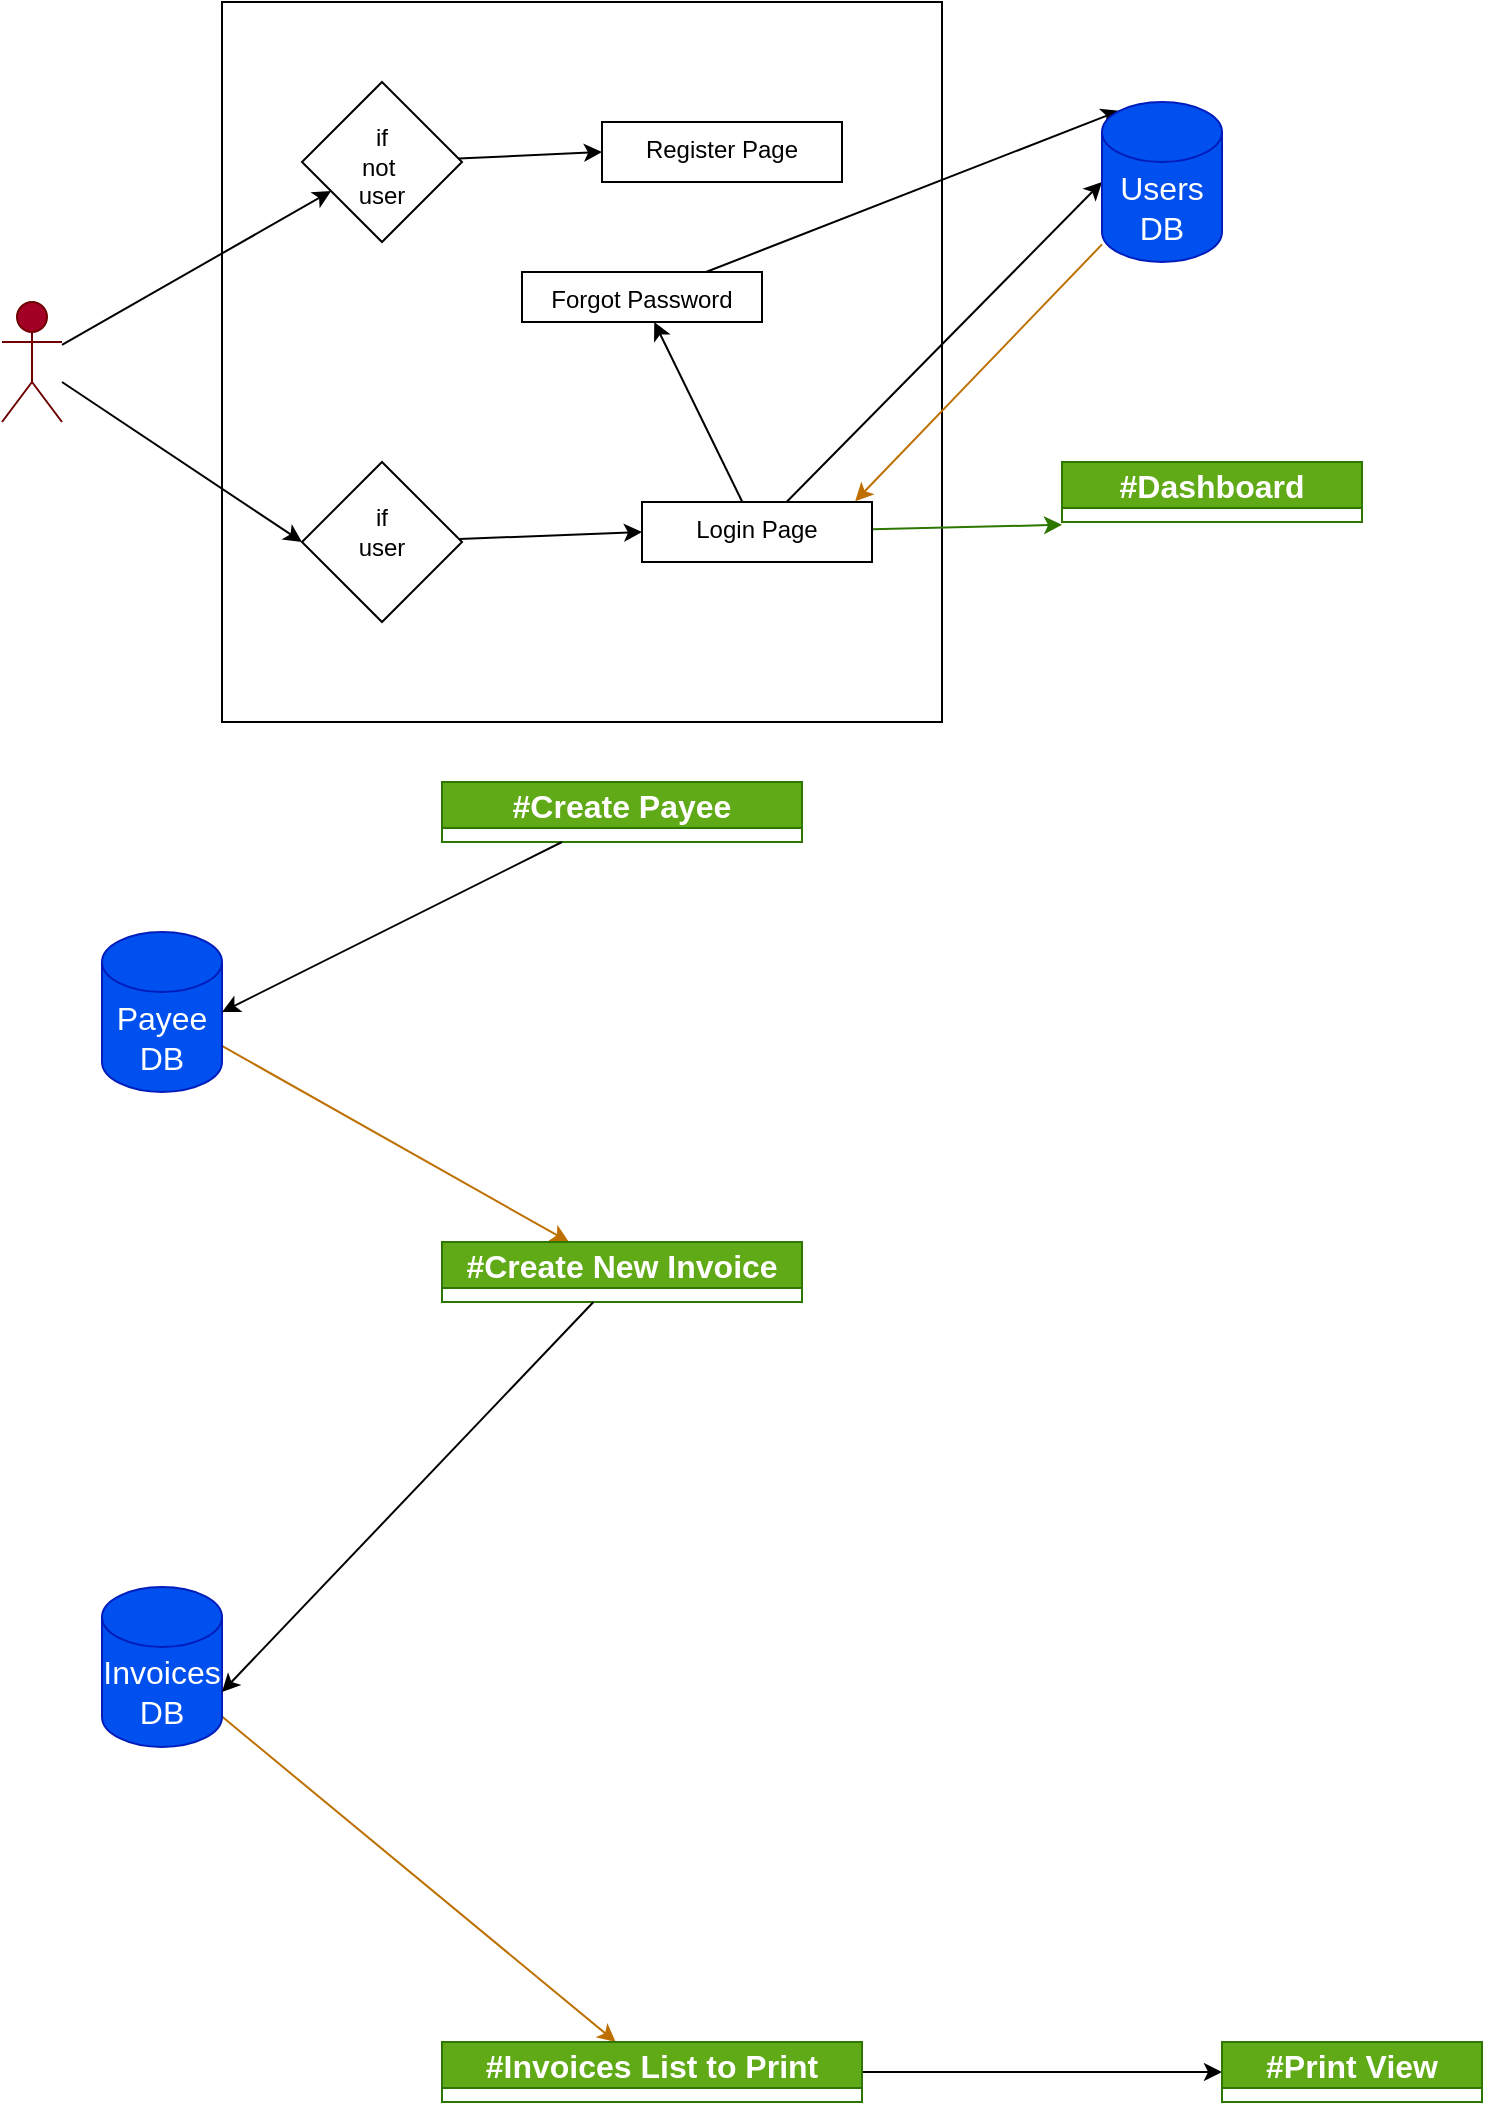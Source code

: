 <mxfile>
    <diagram id="NpAB2YyB5K4w3Ukpy-gc" name="Page-1">
        <mxGraphModel dx="1346" dy="1222" grid="1" gridSize="10" guides="1" tooltips="1" connect="1" arrows="1" fold="1" page="1" pageScale="1" pageWidth="827" pageHeight="1169" math="0" shadow="0">
            <root>
                <mxCell id="0"/>
                <mxCell id="1" parent="0"/>
                <mxCell id="2" value="" style="whiteSpace=wrap;html=1;aspect=fixed;" parent="1" vertex="1">
                    <mxGeometry x="170" y="80" width="360" height="360" as="geometry"/>
                </mxCell>
                <mxCell id="10" style="edgeStyle=none;html=1;" parent="1" source="3" target="8" edge="1">
                    <mxGeometry relative="1" as="geometry"/>
                </mxCell>
                <mxCell id="16" style="edgeStyle=none;html=1;entryX=0;entryY=0.5;entryDx=0;entryDy=0;" parent="1" source="3" target="15" edge="1">
                    <mxGeometry relative="1" as="geometry"/>
                </mxCell>
                <mxCell id="3" value="Users" style="shape=umlActor;verticalLabelPosition=bottom;verticalAlign=top;html=1;outlineConnect=0;fillColor=#a20025;fontColor=#ffffff;strokeColor=#6F0000;" parent="1" vertex="1">
                    <mxGeometry x="60" y="230" width="30" height="60" as="geometry"/>
                </mxCell>
                <mxCell id="21" value="" style="edgeStyle=none;html=1;" parent="1" source="4" target="20" edge="1">
                    <mxGeometry relative="1" as="geometry"/>
                </mxCell>
                <mxCell id="23" value="" style="edgeStyle=none;html=1;fillColor=#60a917;strokeColor=#2D7600;" parent="1" source="4" edge="1">
                    <mxGeometry relative="1" as="geometry">
                        <mxPoint x="590" y="341.412" as="targetPoint"/>
                    </mxGeometry>
                </mxCell>
                <mxCell id="27" style="edgeStyle=none;html=1;entryX=0;entryY=0.5;entryDx=0;entryDy=0;entryPerimeter=0;fontSize=16;" parent="1" source="4" target="24" edge="1">
                    <mxGeometry relative="1" as="geometry"/>
                </mxCell>
                <mxCell id="4" value="Login Page" style="whiteSpace=wrap;html=1;verticalAlign=top;" parent="1" vertex="1">
                    <mxGeometry x="380" y="330" width="115" height="30" as="geometry"/>
                </mxCell>
                <mxCell id="6" value="Register Page&lt;br&gt;" style="whiteSpace=wrap;html=1;verticalAlign=top;" parent="1" vertex="1">
                    <mxGeometry x="360" y="140" width="120" height="30" as="geometry"/>
                </mxCell>
                <mxCell id="12" style="edgeStyle=none;html=1;entryX=0;entryY=0.5;entryDx=0;entryDy=0;" parent="1" source="8" target="6" edge="1">
                    <mxGeometry relative="1" as="geometry"/>
                </mxCell>
                <mxCell id="8" value="&lt;br&gt;if&lt;br&gt;not&amp;nbsp;&lt;br&gt;user" style="rhombus;whiteSpace=wrap;html=1;verticalAlign=top;" parent="1" vertex="1">
                    <mxGeometry x="210" y="120" width="80" height="80" as="geometry"/>
                </mxCell>
                <mxCell id="28" style="edgeStyle=none;html=1;fontSize=16;entryX=0;entryY=0.5;entryDx=0;entryDy=0;" parent="1" source="15" target="4" edge="1">
                    <mxGeometry relative="1" as="geometry"/>
                </mxCell>
                <mxCell id="15" value="&lt;br&gt;if &lt;br&gt;user" style="rhombus;whiteSpace=wrap;html=1;verticalAlign=top;" parent="1" vertex="1">
                    <mxGeometry x="210" y="310" width="80" height="80" as="geometry"/>
                </mxCell>
                <mxCell id="29" style="edgeStyle=none;html=1;entryX=0.145;entryY=0;entryDx=0;entryDy=4.35;entryPerimeter=0;fontSize=16;" parent="1" source="20" target="24" edge="1">
                    <mxGeometry relative="1" as="geometry"/>
                </mxCell>
                <mxCell id="20" value="Forgot Password" style="whiteSpace=wrap;html=1;verticalAlign=top;" parent="1" vertex="1">
                    <mxGeometry x="320" y="215" width="120" height="25" as="geometry"/>
                </mxCell>
                <mxCell id="25" style="edgeStyle=none;html=1;entryX=0.927;entryY=-0.013;entryDx=0;entryDy=0;entryPerimeter=0;fontSize=16;fillColor=#f0a30a;strokeColor=#BD7000;" parent="1" source="24" target="4" edge="1">
                    <mxGeometry relative="1" as="geometry"/>
                </mxCell>
                <mxCell id="24" value="Users&lt;br&gt;DB" style="shape=cylinder3;whiteSpace=wrap;html=1;boundedLbl=1;backgroundOutline=1;size=15;fontSize=16;fillColor=#0050ef;fontColor=#ffffff;strokeColor=#001DBC;" parent="1" vertex="1">
                    <mxGeometry x="610" y="130" width="60" height="80" as="geometry"/>
                </mxCell>
                <mxCell id="31" value="#Dashboard" style="swimlane;whiteSpace=wrap;html=1;fontSize=16;fillColor=#60a917;fontColor=#ffffff;strokeColor=#2D7600;" parent="1" vertex="1" collapsed="1">
                    <mxGeometry x="590" y="310" width="150" height="30" as="geometry">
                        <mxRectangle x="590" y="310" width="580" height="600" as="alternateBounds"/>
                    </mxGeometry>
                </mxCell>
                <mxCell id="33" value="&lt;h1&gt;&lt;span style=&quot;background-color: initial;&quot;&gt;Invoice Application&lt;/span&gt;&lt;/h1&gt;&lt;span&gt;Lorem ipsum dolor sit amet, consectetur adipisicing elit, sed do eiusmod tempor incididunt ut labore et dolore magna aliqua.&lt;br&gt;&lt;/span&gt;" style="text;html=1;strokeColor=none;fillColor=none;spacing=5;spacingTop=-20;whiteSpace=wrap;overflow=hidden;rounded=0;fontSize=16;align=center;" parent="31" vertex="1">
                    <mxGeometry x="135" y="40" width="300" height="210" as="geometry"/>
                </mxCell>
                <mxCell id="35" value="Total Amount for Spending this month" style="rounded=1;whiteSpace=wrap;html=1;fontSize=12;" parent="31" vertex="1">
                    <mxGeometry x="20" y="260" width="200" height="140" as="geometry"/>
                </mxCell>
                <mxCell id="36" value="Section for Creating Invoices, Payees" style="rounded=1;whiteSpace=wrap;html=1;fontSize=12;" parent="31" vertex="1">
                    <mxGeometry x="20" y="420" width="200" height="140" as="geometry"/>
                </mxCell>
                <mxCell id="41" value="Data Table for Invoices" style="shape=table;startSize=30;container=1;collapsible=0;childLayout=tableLayout;fontStyle=1;align=center;fontSize=16;" parent="31" vertex="1">
                    <mxGeometry x="290" y="260" width="250" height="300" as="geometry"/>
                </mxCell>
                <mxCell id="42" value="" style="shape=tableRow;horizontal=0;startSize=0;swimlaneHead=0;swimlaneBody=0;top=0;left=0;bottom=0;right=0;collapsible=0;dropTarget=0;fillColor=none;points=[[0,0.5],[1,0.5]];portConstraint=eastwest;fontSize=16;" parent="41" vertex="1">
                    <mxGeometry y="30" width="250" height="90" as="geometry"/>
                </mxCell>
                <mxCell id="43" value="" style="shape=partialRectangle;html=1;whiteSpace=wrap;connectable=0;fillColor=none;top=0;left=0;bottom=0;right=0;overflow=hidden;fontSize=16;" parent="42" vertex="1">
                    <mxGeometry width="83" height="90" as="geometry">
                        <mxRectangle width="83" height="90" as="alternateBounds"/>
                    </mxGeometry>
                </mxCell>
                <mxCell id="44" value="" style="shape=partialRectangle;html=1;whiteSpace=wrap;connectable=0;fillColor=none;top=0;left=0;bottom=0;right=0;overflow=hidden;fontSize=16;" parent="42" vertex="1">
                    <mxGeometry x="83" width="84" height="90" as="geometry">
                        <mxRectangle width="84" height="90" as="alternateBounds"/>
                    </mxGeometry>
                </mxCell>
                <mxCell id="45" value="" style="shape=partialRectangle;html=1;whiteSpace=wrap;connectable=0;fillColor=none;top=0;left=0;bottom=0;right=0;overflow=hidden;fontSize=16;" parent="42" vertex="1">
                    <mxGeometry x="167" width="83" height="90" as="geometry">
                        <mxRectangle width="83" height="90" as="alternateBounds"/>
                    </mxGeometry>
                </mxCell>
                <mxCell id="46" value="" style="shape=tableRow;horizontal=0;startSize=0;swimlaneHead=0;swimlaneBody=0;top=0;left=0;bottom=0;right=0;collapsible=0;dropTarget=0;fillColor=none;points=[[0,0.5],[1,0.5]];portConstraint=eastwest;fontSize=16;" parent="41" vertex="1">
                    <mxGeometry y="120" width="250" height="90" as="geometry"/>
                </mxCell>
                <mxCell id="47" value="" style="shape=partialRectangle;html=1;whiteSpace=wrap;connectable=0;fillColor=none;top=0;left=0;bottom=0;right=0;overflow=hidden;fontSize=16;" parent="46" vertex="1">
                    <mxGeometry width="83" height="90" as="geometry">
                        <mxRectangle width="83" height="90" as="alternateBounds"/>
                    </mxGeometry>
                </mxCell>
                <mxCell id="48" value="" style="shape=partialRectangle;html=1;whiteSpace=wrap;connectable=0;fillColor=none;top=0;left=0;bottom=0;right=0;overflow=hidden;fontSize=16;" parent="46" vertex="1">
                    <mxGeometry x="83" width="84" height="90" as="geometry">
                        <mxRectangle width="84" height="90" as="alternateBounds"/>
                    </mxGeometry>
                </mxCell>
                <mxCell id="49" value="" style="shape=partialRectangle;html=1;whiteSpace=wrap;connectable=0;fillColor=none;top=0;left=0;bottom=0;right=0;overflow=hidden;fontSize=16;" parent="46" vertex="1">
                    <mxGeometry x="167" width="83" height="90" as="geometry">
                        <mxRectangle width="83" height="90" as="alternateBounds"/>
                    </mxGeometry>
                </mxCell>
                <mxCell id="50" value="" style="shape=tableRow;horizontal=0;startSize=0;swimlaneHead=0;swimlaneBody=0;top=0;left=0;bottom=0;right=0;collapsible=0;dropTarget=0;fillColor=none;points=[[0,0.5],[1,0.5]];portConstraint=eastwest;fontSize=16;" parent="41" vertex="1">
                    <mxGeometry y="210" width="250" height="90" as="geometry"/>
                </mxCell>
                <mxCell id="51" value="" style="shape=partialRectangle;html=1;whiteSpace=wrap;connectable=0;fillColor=none;top=0;left=0;bottom=0;right=0;overflow=hidden;fontSize=16;" parent="50" vertex="1">
                    <mxGeometry width="83" height="90" as="geometry">
                        <mxRectangle width="83" height="90" as="alternateBounds"/>
                    </mxGeometry>
                </mxCell>
                <mxCell id="52" value="" style="shape=partialRectangle;html=1;whiteSpace=wrap;connectable=0;fillColor=none;top=0;left=0;bottom=0;right=0;overflow=hidden;fontSize=16;" parent="50" vertex="1">
                    <mxGeometry x="83" width="84" height="90" as="geometry">
                        <mxRectangle width="84" height="90" as="alternateBounds"/>
                    </mxGeometry>
                </mxCell>
                <mxCell id="53" value="" style="shape=partialRectangle;html=1;whiteSpace=wrap;connectable=0;fillColor=none;top=0;left=0;bottom=0;right=0;overflow=hidden;fontSize=16;" parent="50" vertex="1">
                    <mxGeometry x="167" width="83" height="90" as="geometry">
                        <mxRectangle width="83" height="90" as="alternateBounds"/>
                    </mxGeometry>
                </mxCell>
                <mxCell id="54" value="&lt;font style=&quot;font-size: 16px;&quot;&gt;#Create Payee&lt;/font&gt;" style="swimlane;whiteSpace=wrap;html=1;fillColor=#60a917;fontColor=#ffffff;strokeColor=#2D7600;align=center;labelBorderColor=none;startSize=23;" vertex="1" collapsed="1" parent="1">
                    <mxGeometry x="280" y="470" width="180" height="30" as="geometry">
                        <mxRectangle x="280" y="470" width="250" height="260" as="alternateBounds"/>
                    </mxGeometry>
                </mxCell>
                <mxCell id="57" value="Call to Store Payee Data" style="shape=callout;whiteSpace=wrap;html=1;perimeter=calloutPerimeter;fontSize=16;" vertex="1" parent="54">
                    <mxGeometry x="70" y="160" width="110" height="80" as="geometry"/>
                </mxCell>
                <mxCell id="61" style="edgeStyle=none;html=1;fontSize=16;" edge="1" parent="54" source="60" target="57">
                    <mxGeometry relative="1" as="geometry"/>
                </mxCell>
                <mxCell id="60" value="&lt;blockquote style=&quot;margin: 0 0 0 40px; border: none; padding: 0px;&quot;&gt;&lt;span style=&quot;font-size: 12px;&quot;&gt;Payee Name``&lt;/span&gt;&lt;/blockquote&gt;&lt;blockquote style=&quot;margin: 0 0 0 40px; border: none; padding: 0px;&quot;&gt;&lt;span style=&quot;font-size: 12px;&quot;&gt;Payee ContactNo&lt;br&gt;&lt;/span&gt;&lt;span style=&quot;font-size: 12px;&quot;&gt;Payee Address``&lt;/span&gt;&lt;/blockquote&gt;" style="shape=dataStorage;whiteSpace=wrap;html=1;fixedSize=1;fontSize=16;align=left;horizontal=1;verticalAlign=middle;labelBorderColor=none;fontColor=default;labelBackgroundColor=none;" vertex="1" parent="54">
                    <mxGeometry x="35" y="40" width="180" height="80" as="geometry"/>
                </mxCell>
                <mxCell id="81" style="edgeStyle=none;html=1;fontSize=16;fontColor=default;fillColor=#f0a30a;strokeColor=#BD7000;" edge="1" parent="1" source="56" target="69">
                    <mxGeometry relative="1" as="geometry"/>
                </mxCell>
                <mxCell id="56" value="&lt;font style=&quot;font-size: 16px;&quot;&gt;Payee DB&lt;/font&gt;" style="shape=cylinder3;whiteSpace=wrap;html=1;boundedLbl=1;backgroundOutline=1;size=15;fillColor=#0050ef;fontColor=#ffffff;strokeColor=#001DBC;" vertex="1" parent="1">
                    <mxGeometry x="110" y="545" width="60" height="80" as="geometry"/>
                </mxCell>
                <mxCell id="59" style="edgeStyle=none;html=1;entryX=1;entryY=0.5;entryDx=0;entryDy=0;entryPerimeter=0;fontSize=16;" edge="1" parent="1" source="57" target="56">
                    <mxGeometry relative="1" as="geometry"/>
                </mxCell>
                <mxCell id="69" value="&lt;font style=&quot;font-size: 16px;&quot;&gt;#Create New Invoice&lt;/font&gt;" style="swimlane;whiteSpace=wrap;html=1;fillColor=#60a917;fontColor=#ffffff;strokeColor=#2D7600;align=center;labelBorderColor=none;startSize=23;" vertex="1" collapsed="1" parent="1">
                    <mxGeometry x="280" y="700" width="180" height="30" as="geometry">
                        <mxRectangle x="280" y="700" width="320" height="375" as="alternateBounds"/>
                    </mxGeometry>
                </mxCell>
                <mxCell id="70" value="Call to Create New Invoice" style="shape=callout;whiteSpace=wrap;html=1;perimeter=calloutPerimeter;fontSize=16;" vertex="1" parent="69">
                    <mxGeometry x="95" y="285" width="110" height="80" as="geometry"/>
                </mxCell>
                <mxCell id="71" style="edgeStyle=none;html=1;fontSize=16;" edge="1" parent="69" source="72" target="70">
                    <mxGeometry relative="1" as="geometry"/>
                </mxCell>
                <mxCell id="72" value="&lt;blockquote style=&quot;margin: 0 0 0 40px; border: none; padding: 0px;&quot;&gt;&lt;span style=&quot;font-size: 12px;&quot;&gt;Payment Mode``&lt;/span&gt;&lt;/blockquote&gt;&lt;blockquote style=&quot;margin: 0 0 0 40px; border: none; padding: 0px;&quot;&gt;&lt;span style=&quot;font-size: 12px;&quot;&gt;Payment To``&lt;/span&gt;&lt;/blockquote&gt;&lt;blockquote style=&quot;margin: 0 0 0 40px; border: none; padding: 0px;&quot;&gt;&lt;span style=&quot;font-size: 12px;&quot;&gt;Item List []&lt;/span&gt;&lt;/blockquote&gt;&lt;blockquote style=&quot;margin: 0 0 0 40px; border: none; padding: 0px;&quot;&gt;&lt;span style=&quot;font-size: 12px;&quot;&gt;Total List Amount&lt;/span&gt;&lt;/blockquote&gt;" style="shape=dataStorage;whiteSpace=wrap;html=1;fixedSize=1;fontSize=16;align=left;horizontal=1;verticalAlign=middle;labelBorderColor=none;fontColor=default;labelBackgroundColor=none;" vertex="1" parent="69">
                    <mxGeometry x="60" y="170" width="180" height="80" as="geometry"/>
                </mxCell>
                <mxCell id="80" style="edgeStyle=none;html=1;fontSize=16;fontColor=default;" edge="1" parent="69" source="79" target="72">
                    <mxGeometry relative="1" as="geometry"/>
                </mxCell>
                <mxCell id="79" value="&lt;blockquote style=&quot;margin: 0 0 0 40px; border: none; padding: 0px;&quot;&gt;&lt;span style=&quot;font-size: 12px;&quot;&gt;ItemList [{&lt;/span&gt;&lt;/blockquote&gt;&lt;blockquote style=&quot;margin: 0 0 0 40px; border: none; padding: 0px;&quot;&gt;&lt;span style=&quot;font-size: 12px;&quot;&gt;Particulars``&lt;/span&gt;&lt;/blockquote&gt;&lt;blockquote style=&quot;margin: 0 0 0 40px; border: none; padding: 0px;&quot;&gt;&lt;span style=&quot;font-size: 12px;&quot;&gt;Quantity&lt;br&gt;Price Per&lt;br&gt;total Price }]&lt;/span&gt;&lt;/blockquote&gt;" style="shape=dataStorage;whiteSpace=wrap;html=1;fixedSize=1;fontSize=16;align=left;horizontal=1;verticalAlign=middle;labelBorderColor=none;fontColor=default;labelBackgroundColor=none;" vertex="1" parent="69">
                    <mxGeometry x="60" y="35" width="180" height="115" as="geometry"/>
                </mxCell>
                <mxCell id="83" style="edgeStyle=none;html=1;fontSize=16;fontColor=default;fillColor=#f0a30a;strokeColor=#BD7000;" edge="1" parent="1" source="73" target="82">
                    <mxGeometry relative="1" as="geometry"/>
                </mxCell>
                <mxCell id="73" value="&lt;font style=&quot;font-size: 16px;&quot;&gt;Invoices DB&lt;/font&gt;" style="shape=cylinder3;whiteSpace=wrap;html=1;boundedLbl=1;backgroundOutline=1;size=15;fillColor=#0050ef;fontColor=#ffffff;strokeColor=#001DBC;" vertex="1" parent="1">
                    <mxGeometry x="110" y="872.5" width="60" height="80" as="geometry"/>
                </mxCell>
                <mxCell id="74" style="edgeStyle=none;html=1;entryX=1;entryY=0;entryDx=0;entryDy=52.5;entryPerimeter=0;fontSize=16;fontColor=default;" edge="1" parent="1" source="70" target="73">
                    <mxGeometry relative="1" as="geometry"/>
                </mxCell>
                <mxCell id="111" style="edgeStyle=none;html=1;fontSize=16;fontColor=#3333FF;" edge="1" parent="1" source="82" target="109">
                    <mxGeometry relative="1" as="geometry"/>
                </mxCell>
                <mxCell id="82" value="#Invoices List to Print" style="swimlane;whiteSpace=wrap;html=1;labelBackgroundColor=none;labelBorderColor=none;fontSize=16;fontColor=#ffffff;fillColor=#60a917;strokeColor=#2D7600;" vertex="1" collapsed="1" parent="1">
                    <mxGeometry x="280" y="1100" width="210" height="30" as="geometry">
                        <mxRectangle x="280" y="1100" width="330" height="260" as="alternateBounds"/>
                    </mxGeometry>
                </mxCell>
                <mxCell id="86" value="Assets" style="childLayout=tableLayout;recursiveResize=0;strokeColor=#98bf21;fillColor=#A7C942;shadow=1;labelBackgroundColor=none;labelBorderColor=none;fontSize=16;fontColor=default;" vertex="1" parent="82">
                    <mxGeometry x="17.5" y="70" width="280" height="160" as="geometry"/>
                </mxCell>
                <mxCell id="87" style="shape=tableRow;horizontal=0;startSize=0;swimlaneHead=0;swimlaneBody=0;top=0;left=0;bottom=0;right=0;dropTarget=0;collapsible=0;recursiveResize=0;expand=0;fontStyle=0;strokeColor=inherit;fillColor=#ffffff;labelBackgroundColor=none;labelBorderColor=none;fontSize=16;fontColor=default;" vertex="1" parent="86">
                    <mxGeometry width="280" height="33" as="geometry"/>
                </mxCell>
                <mxCell id="88" value="Invoice No" style="connectable=0;recursiveResize=0;strokeColor=inherit;fillColor=#A7C942;align=center;fontStyle=1;fontColor=#FFFFFF;html=1;labelBackgroundColor=none;labelBorderColor=none;fontSize=16;" vertex="1" parent="87">
                    <mxGeometry width="93" height="33" as="geometry">
                        <mxRectangle width="93" height="33" as="alternateBounds"/>
                    </mxGeometry>
                </mxCell>
                <mxCell id="89" value="datas...." style="connectable=0;recursiveResize=0;strokeColor=inherit;fillColor=#A7C942;align=center;fontStyle=1;fontColor=#FFFFFF;html=1;labelBackgroundColor=none;labelBorderColor=none;fontSize=16;" vertex="1" parent="87">
                    <mxGeometry x="93" width="94" height="33" as="geometry">
                        <mxRectangle width="94" height="33" as="alternateBounds"/>
                    </mxGeometry>
                </mxCell>
                <mxCell id="90" value="Actions" style="connectable=0;recursiveResize=0;strokeColor=inherit;fillColor=#A7C942;align=center;fontStyle=1;fontColor=#FFFFFF;html=1;labelBackgroundColor=none;labelBorderColor=none;fontSize=16;" vertex="1" parent="87">
                    <mxGeometry x="187" width="93" height="33" as="geometry">
                        <mxRectangle width="93" height="33" as="alternateBounds"/>
                    </mxGeometry>
                </mxCell>
                <mxCell id="91" value="" style="shape=tableRow;horizontal=0;startSize=0;swimlaneHead=0;swimlaneBody=0;top=0;left=0;bottom=0;right=0;dropTarget=0;collapsible=0;recursiveResize=0;expand=0;fontStyle=0;strokeColor=inherit;fillColor=#ffffff;labelBackgroundColor=none;labelBorderColor=none;fontSize=16;fontColor=default;" vertex="1" parent="86">
                    <mxGeometry y="33" width="280" height="32" as="geometry"/>
                </mxCell>
                <mxCell id="92" value="Value 1" style="connectable=0;recursiveResize=0;strokeColor=inherit;fillColor=inherit;align=center;whiteSpace=wrap;html=1;labelBackgroundColor=none;labelBorderColor=none;fontSize=16;fontColor=default;" vertex="1" parent="91">
                    <mxGeometry width="93" height="32" as="geometry">
                        <mxRectangle width="93" height="32" as="alternateBounds"/>
                    </mxGeometry>
                </mxCell>
                <mxCell id="93" value="Value 2" style="connectable=0;recursiveResize=0;strokeColor=inherit;fillColor=inherit;align=center;whiteSpace=wrap;html=1;labelBackgroundColor=none;labelBorderColor=none;fontSize=16;fontColor=default;" vertex="1" parent="91">
                    <mxGeometry x="93" width="94" height="32" as="geometry">
                        <mxRectangle width="94" height="32" as="alternateBounds"/>
                    </mxGeometry>
                </mxCell>
                <mxCell id="94" value="&lt;font color=&quot;#3333ff&quot;&gt;Print&lt;/font&gt;" style="connectable=0;recursiveResize=0;strokeColor=inherit;fillColor=inherit;align=center;whiteSpace=wrap;html=1;labelBackgroundColor=none;labelBorderColor=none;fontSize=16;fontColor=default;" vertex="1" parent="91">
                    <mxGeometry x="187" width="93" height="32" as="geometry">
                        <mxRectangle width="93" height="32" as="alternateBounds"/>
                    </mxGeometry>
                </mxCell>
                <mxCell id="95" value="" style="shape=tableRow;horizontal=0;startSize=0;swimlaneHead=0;swimlaneBody=0;top=0;left=0;bottom=0;right=0;dropTarget=0;collapsible=0;recursiveResize=0;expand=0;fontStyle=1;strokeColor=inherit;fillColor=#EAF2D3;labelBackgroundColor=none;labelBorderColor=none;fontSize=16;fontColor=default;" vertex="1" parent="86">
                    <mxGeometry y="65" width="280" height="31" as="geometry"/>
                </mxCell>
                <mxCell id="96" value="Value 4" style="connectable=0;recursiveResize=0;strokeColor=inherit;fillColor=inherit;whiteSpace=wrap;html=1;labelBackgroundColor=none;labelBorderColor=none;fontSize=16;fontColor=default;" vertex="1" parent="95">
                    <mxGeometry width="93" height="31" as="geometry">
                        <mxRectangle width="93" height="31" as="alternateBounds"/>
                    </mxGeometry>
                </mxCell>
                <mxCell id="97" value="Value 5" style="connectable=0;recursiveResize=0;strokeColor=inherit;fillColor=inherit;whiteSpace=wrap;html=1;labelBackgroundColor=none;labelBorderColor=none;fontSize=16;fontColor=default;" vertex="1" parent="95">
                    <mxGeometry x="93" width="94" height="31" as="geometry">
                        <mxRectangle width="94" height="31" as="alternateBounds"/>
                    </mxGeometry>
                </mxCell>
                <mxCell id="98" value="Value 6" style="connectable=0;recursiveResize=0;strokeColor=inherit;fillColor=inherit;whiteSpace=wrap;html=1;labelBackgroundColor=none;labelBorderColor=none;fontSize=16;fontColor=default;" vertex="1" parent="95">
                    <mxGeometry x="187" width="93" height="31" as="geometry">
                        <mxRectangle width="93" height="31" as="alternateBounds"/>
                    </mxGeometry>
                </mxCell>
                <mxCell id="99" value="" style="shape=tableRow;horizontal=0;startSize=0;swimlaneHead=0;swimlaneBody=0;top=0;left=0;bottom=0;right=0;dropTarget=0;collapsible=0;recursiveResize=0;expand=0;fontStyle=0;strokeColor=inherit;fillColor=#ffffff;labelBackgroundColor=none;labelBorderColor=none;fontSize=16;fontColor=default;" vertex="1" parent="86">
                    <mxGeometry y="96" width="280" height="33" as="geometry"/>
                </mxCell>
                <mxCell id="100" value="Value 7" style="connectable=0;recursiveResize=0;strokeColor=inherit;fillColor=inherit;fontStyle=0;align=center;whiteSpace=wrap;html=1;labelBackgroundColor=none;labelBorderColor=none;fontSize=16;fontColor=default;" vertex="1" parent="99">
                    <mxGeometry width="93" height="33" as="geometry">
                        <mxRectangle width="93" height="33" as="alternateBounds"/>
                    </mxGeometry>
                </mxCell>
                <mxCell id="101" value="Value 8" style="connectable=0;recursiveResize=0;strokeColor=inherit;fillColor=inherit;fontStyle=0;align=center;whiteSpace=wrap;html=1;labelBackgroundColor=none;labelBorderColor=none;fontSize=16;fontColor=default;" vertex="1" parent="99">
                    <mxGeometry x="93" width="94" height="33" as="geometry">
                        <mxRectangle width="94" height="33" as="alternateBounds"/>
                    </mxGeometry>
                </mxCell>
                <mxCell id="102" value="Value 9" style="connectable=0;recursiveResize=0;strokeColor=inherit;fillColor=inherit;fontStyle=0;align=center;whiteSpace=wrap;html=1;labelBackgroundColor=none;labelBorderColor=none;fontSize=16;fontColor=default;" vertex="1" parent="99">
                    <mxGeometry x="187" width="93" height="33" as="geometry">
                        <mxRectangle width="93" height="33" as="alternateBounds"/>
                    </mxGeometry>
                </mxCell>
                <mxCell id="103" value="" style="shape=tableRow;horizontal=0;startSize=0;swimlaneHead=0;swimlaneBody=0;top=0;left=0;bottom=0;right=0;dropTarget=0;collapsible=0;recursiveResize=0;expand=0;fontStyle=1;strokeColor=inherit;fillColor=#EAF2D3;labelBackgroundColor=none;labelBorderColor=none;fontSize=16;fontColor=default;" vertex="1" parent="86">
                    <mxGeometry y="129" width="280" height="31" as="geometry"/>
                </mxCell>
                <mxCell id="104" value="Value 10" style="connectable=0;recursiveResize=0;strokeColor=inherit;fillColor=inherit;whiteSpace=wrap;html=1;labelBackgroundColor=none;labelBorderColor=none;fontSize=16;fontColor=default;" vertex="1" parent="103">
                    <mxGeometry width="93" height="31" as="geometry">
                        <mxRectangle width="93" height="31" as="alternateBounds"/>
                    </mxGeometry>
                </mxCell>
                <mxCell id="105" value="Value 11" style="connectable=0;recursiveResize=0;strokeColor=inherit;fillColor=inherit;whiteSpace=wrap;html=1;labelBackgroundColor=none;labelBorderColor=none;fontSize=16;fontColor=default;" vertex="1" parent="103">
                    <mxGeometry x="93" width="94" height="31" as="geometry">
                        <mxRectangle width="94" height="31" as="alternateBounds"/>
                    </mxGeometry>
                </mxCell>
                <mxCell id="106" value="Value 12" style="connectable=0;recursiveResize=0;strokeColor=inherit;fillColor=inherit;whiteSpace=wrap;html=1;labelBackgroundColor=none;labelBorderColor=none;fontSize=16;fontColor=default;" vertex="1" parent="103">
                    <mxGeometry x="187" width="93" height="31" as="geometry">
                        <mxRectangle width="93" height="31" as="alternateBounds"/>
                    </mxGeometry>
                </mxCell>
                <mxCell id="108" value="#Print View" style="swimlane;whiteSpace=wrap;html=1;labelBackgroundColor=none;labelBorderColor=none;fontSize=16;fontColor=#ffffff;fillColor=#60a917;strokeColor=#2D7600;" vertex="1" collapsed="1" parent="1">
                    <mxGeometry x="670" y="1100" width="130" height="30" as="geometry">
                        <mxRectangle x="740" y="1105" width="260" height="250" as="alternateBounds"/>
                    </mxGeometry>
                </mxCell>
                <mxCell id="109" value="" style="whiteSpace=wrap;html=1;aspect=fixed;labelBackgroundColor=none;labelBorderColor=none;fontSize=16;fontColor=#333333;fillColor=#f5f5f5;strokeColor=#666666;" vertex="1" parent="108">
                    <mxGeometry x="30" y="40" width="200" height="200" as="geometry"/>
                </mxCell>
                <mxCell id="113" value="Invoices" style="text;html=1;strokeColor=none;fillColor=none;align=center;verticalAlign=middle;whiteSpace=wrap;rounded=0;labelBackgroundColor=none;labelBorderColor=none;fontSize=16;fontColor=#3333FF;" vertex="1" parent="108">
                    <mxGeometry x="90" y="55" width="60" height="30" as="geometry"/>
                </mxCell>
                <mxCell id="112" value="Data's" style="text;html=1;strokeColor=none;fillColor=none;align=center;verticalAlign=middle;whiteSpace=wrap;rounded=0;labelBackgroundColor=none;labelBorderColor=none;fontSize=16;fontColor=#3333FF;" vertex="1" parent="108">
                    <mxGeometry x="50" y="105" width="60" height="30" as="geometry"/>
                </mxCell>
            </root>
        </mxGraphModel>
    </diagram>
</mxfile>
